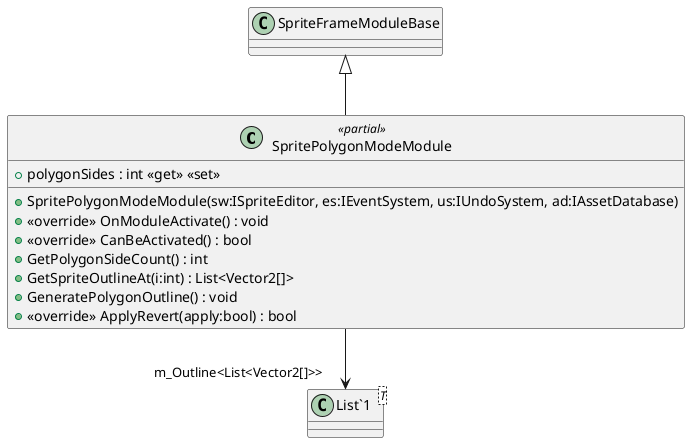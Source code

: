 @startuml
class SpritePolygonModeModule <<partial>> {
    + SpritePolygonModeModule(sw:ISpriteEditor, es:IEventSystem, us:IUndoSystem, ad:IAssetDatabase)
    + <<override>> OnModuleActivate() : void
    + <<override>> CanBeActivated() : bool
    + GetPolygonSideCount() : int
    + polygonSides : int <<get>> <<set>>
    + GetSpriteOutlineAt(i:int) : List<Vector2[]>
    + GeneratePolygonOutline() : void
    + <<override>> ApplyRevert(apply:bool) : bool
}
class "List`1"<T> {
}
SpriteFrameModuleBase <|-- SpritePolygonModeModule
SpritePolygonModeModule --> "m_Outline<List<Vector2[]>>" "List`1"
@enduml
